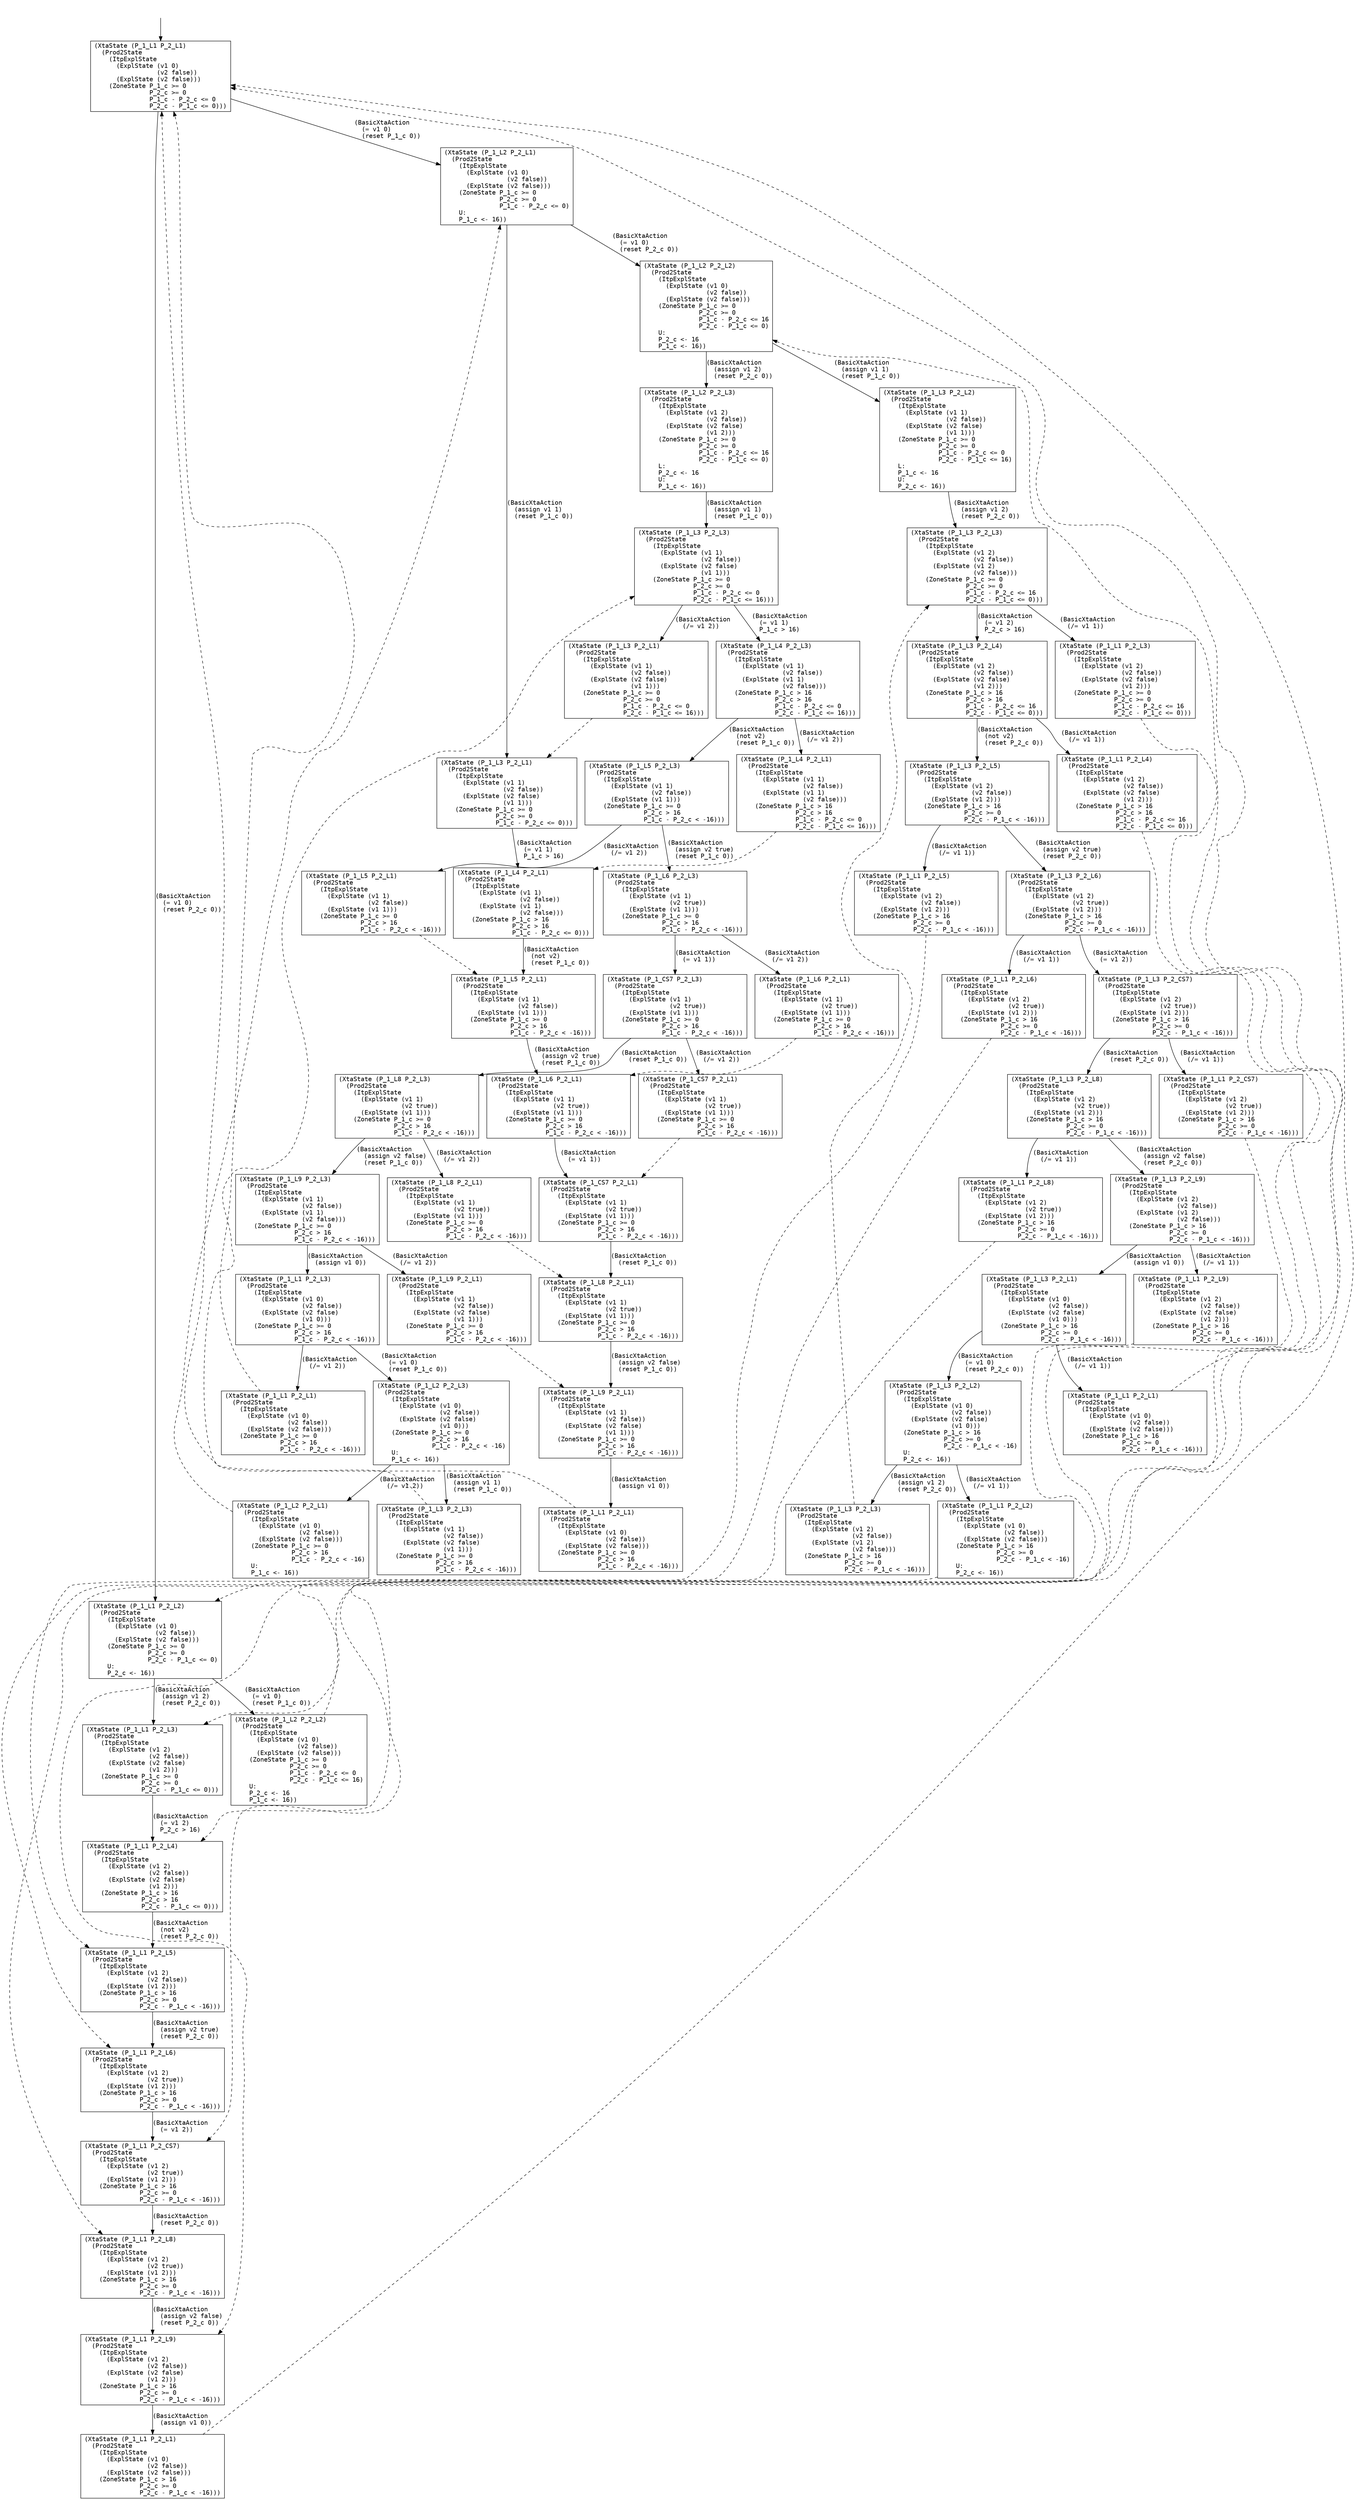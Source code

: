 digraph arg {
	label="";
		node_0 [label="(XtaState (P_1_L1 P_2_L1)\l  (Prod2State\l    (ItpExplState\l      (ExplState (v1 0)\l                 (v2 false))\l      (ExplState (v2 false)))\l    (ZoneState P_1_c >= 0\l               P_2_c >= 0\l               P_1_c - P_2_c <= 0\l               P_2_c - P_1_c <= 0)))\l",style="solid,filled",fontname="courier",fillcolor="#FFFFFF",color="#000000",shape=rectangle];
		node_1 [label="(XtaState (P_1_L2 P_2_L1)\l  (Prod2State\l    (ItpExplState\l      (ExplState (v1 0)\l                 (v2 false))\l      (ExplState (v2 false)))\l    (ZoneState P_1_c >= 0\l               P_2_c >= 0\l               P_1_c - P_2_c <= 0)\l    U:\l    P_1_c <- 16))\l",style="solid,filled",fontname="courier",fillcolor="#FFFFFF",color="#000000",shape=rectangle];
		node_4 [label="(XtaState (P_1_L2 P_2_L2)\l  (Prod2State\l    (ItpExplState\l      (ExplState (v1 0)\l                 (v2 false))\l      (ExplState (v2 false)))\l    (ZoneState P_1_c >= 0\l               P_2_c >= 0\l               P_1_c - P_2_c <= 16\l               P_2_c - P_1_c <= 0)\l    U:\l    P_2_c <- 16\l    P_1_c <- 16))\l",style="solid,filled",fontname="courier",fillcolor="#FFFFFF",color="#000000",shape=rectangle];
		node_8 [label="(XtaState (P_1_L3 P_2_L2)\l  (Prod2State\l    (ItpExplState\l      (ExplState (v1 1)\l                 (v2 false))\l      (ExplState (v2 false)\l                 (v1 1)))\l    (ZoneState P_1_c >= 0\l               P_2_c >= 0\l               P_1_c - P_2_c <= 0\l               P_2_c - P_1_c <= 16)\l    L:\l    P_1_c <- 16\l    U:\l    P_2_c <- 16))\l",style="solid,filled",fontname="courier",fillcolor="#FFFFFF",color="#000000",shape=rectangle];
		node_12 [label="(XtaState (P_1_L3 P_2_L3)\l  (Prod2State\l    (ItpExplState\l      (ExplState (v1 2)\l                 (v2 false))\l      (ExplState (v1 2)\l                 (v2 false)))\l    (ZoneState P_1_c >= 0\l               P_2_c >= 0\l               P_1_c - P_2_c <= 16\l               P_2_c - P_1_c <= 0)))\l",style="solid,filled",fontname="courier",fillcolor="#FFFFFF",color="#000000",shape=rectangle];
		node_16 [label="(XtaState (P_1_L1 P_2_L3)\l  (Prod2State\l    (ItpExplState\l      (ExplState (v1 2)\l                 (v2 false))\l      (ExplState (v2 false)\l                 (v1 2)))\l    (ZoneState P_1_c >= 0\l               P_2_c >= 0\l               P_1_c - P_2_c <= 16\l               P_2_c - P_1_c <= 0)))\l",style="solid,filled",fontname="courier",fillcolor="#FFFFFF",color="#000000",shape=rectangle];
		node_6 [label="(XtaState (P_1_L1 P_2_L3)\l  (Prod2State\l    (ItpExplState\l      (ExplState (v1 2)\l                 (v2 false))\l      (ExplState (v2 false)\l                 (v1 2)))\l    (ZoneState P_1_c >= 0\l               P_2_c >= 0\l               P_2_c - P_1_c <= 0)))\l",style="solid,filled",fontname="courier",fillcolor="#FFFFFF",color="#000000",shape=rectangle];
		node_10 [label="(XtaState (P_1_L1 P_2_L4)\l  (Prod2State\l    (ItpExplState\l      (ExplState (v1 2)\l                 (v2 false))\l      (ExplState (v2 false)\l                 (v1 2)))\l    (ZoneState P_1_c > 16\l               P_2_c > 16\l               P_2_c - P_1_c <= 0)))\l",style="solid,filled",fontname="courier",fillcolor="#FFFFFF",color="#000000",shape=rectangle];
		node_14 [label="(XtaState (P_1_L1 P_2_L5)\l  (Prod2State\l    (ItpExplState\l      (ExplState (v1 2)\l                 (v2 false))\l      (ExplState (v1 2)))\l    (ZoneState P_1_c > 16\l               P_2_c >= 0\l               P_2_c - P_1_c < -16)))\l",style="solid,filled",fontname="courier",fillcolor="#FFFFFF",color="#000000",shape=rectangle];
		node_20 [label="(XtaState (P_1_L1 P_2_L6)\l  (Prod2State\l    (ItpExplState\l      (ExplState (v1 2)\l                 (v2 true))\l      (ExplState (v1 2)))\l    (ZoneState P_1_c > 16\l               P_2_c >= 0\l               P_2_c - P_1_c < -16)))\l",style="solid,filled",fontname="courier",fillcolor="#FFFFFF",color="#000000",shape=rectangle];
		node_26 [label="(XtaState (P_1_L1 P_2_CS7)\l  (Prod2State\l    (ItpExplState\l      (ExplState (v1 2)\l                 (v2 true))\l      (ExplState (v1 2)))\l    (ZoneState P_1_c > 16\l               P_2_c >= 0\l               P_2_c - P_1_c < -16)))\l",style="solid,filled",fontname="courier",fillcolor="#FFFFFF",color="#000000",shape=rectangle];
		node_32 [label="(XtaState (P_1_L1 P_2_L8)\l  (Prod2State\l    (ItpExplState\l      (ExplState (v1 2)\l                 (v2 true))\l      (ExplState (v1 2)))\l    (ZoneState P_1_c > 16\l               P_2_c >= 0\l               P_2_c - P_1_c < -16)))\l",style="solid,filled",fontname="courier",fillcolor="#FFFFFF",color="#000000",shape=rectangle];
		node_38 [label="(XtaState (P_1_L1 P_2_L9)\l  (Prod2State\l    (ItpExplState\l      (ExplState (v1 2)\l                 (v2 false))\l      (ExplState (v2 false)\l                 (v1 2)))\l    (ZoneState P_1_c > 16\l               P_2_c >= 0\l               P_2_c - P_1_c < -16)))\l",style="solid,filled",fontname="courier",fillcolor="#FFFFFF",color="#000000",shape=rectangle];
		node_44 [label="(XtaState (P_1_L1 P_2_L1)\l  (Prod2State\l    (ItpExplState\l      (ExplState (v1 0)\l                 (v2 false))\l      (ExplState (v2 false)))\l    (ZoneState P_1_c > 16\l               P_2_c >= 0\l               P_2_c - P_1_c < -16)))\l",style="solid,filled",fontname="courier",fillcolor="#FFFFFF",color="#000000",shape=rectangle];
		node_17 [label="(XtaState (P_1_L3 P_2_L4)\l  (Prod2State\l    (ItpExplState\l      (ExplState (v1 2)\l                 (v2 false))\l      (ExplState (v2 false)\l                 (v1 2)))\l    (ZoneState P_1_c > 16\l               P_2_c > 16\l               P_1_c - P_2_c <= 16\l               P_2_c - P_1_c <= 0)))\l",style="solid,filled",fontname="courier",fillcolor="#FFFFFF",color="#000000",shape=rectangle];
		node_23 [label="(XtaState (P_1_L3 P_2_L5)\l  (Prod2State\l    (ItpExplState\l      (ExplState (v1 2)\l                 (v2 false))\l      (ExplState (v1 2)))\l    (ZoneState P_1_c > 16\l               P_2_c >= 0\l               P_2_c - P_1_c < -16)))\l",style="solid,filled",fontname="courier",fillcolor="#FFFFFF",color="#000000",shape=rectangle];
		node_28 [label="(XtaState (P_1_L1 P_2_L5)\l  (Prod2State\l    (ItpExplState\l      (ExplState (v1 2)\l                 (v2 false))\l      (ExplState (v1 2)))\l    (ZoneState P_1_c > 16\l               P_2_c >= 0\l               P_2_c - P_1_c < -16)))\l",style="solid,filled",fontname="courier",fillcolor="#FFFFFF",color="#000000",shape=rectangle];
		node_29 [label="(XtaState (P_1_L3 P_2_L6)\l  (Prod2State\l    (ItpExplState\l      (ExplState (v1 2)\l                 (v2 true))\l      (ExplState (v1 2)))\l    (ZoneState P_1_c > 16\l               P_2_c >= 0\l               P_2_c - P_1_c < -16)))\l",style="solid,filled",fontname="courier",fillcolor="#FFFFFF",color="#000000",shape=rectangle];
		node_35 [label="(XtaState (P_1_L3 P_2_CS7)\l  (Prod2State\l    (ItpExplState\l      (ExplState (v1 2)\l                 (v2 true))\l      (ExplState (v1 2)))\l    (ZoneState P_1_c > 16\l               P_2_c >= 0\l               P_2_c - P_1_c < -16)))\l",style="solid,filled",fontname="courier",fillcolor="#FFFFFF",color="#000000",shape=rectangle];
		node_40 [label="(XtaState (P_1_L1 P_2_CS7)\l  (Prod2State\l    (ItpExplState\l      (ExplState (v1 2)\l                 (v2 true))\l      (ExplState (v1 2)))\l    (ZoneState P_1_c > 16\l               P_2_c >= 0\l               P_2_c - P_1_c < -16)))\l",style="solid,filled",fontname="courier",fillcolor="#FFFFFF",color="#000000",shape=rectangle];
		node_41 [label="(XtaState (P_1_L3 P_2_L8)\l  (Prod2State\l    (ItpExplState\l      (ExplState (v1 2)\l                 (v2 true))\l      (ExplState (v1 2)))\l    (ZoneState P_1_c > 16\l               P_2_c >= 0\l               P_2_c - P_1_c < -16)))\l",style="solid,filled",fontname="courier",fillcolor="#FFFFFF",color="#000000",shape=rectangle];
		node_45 [label="(XtaState (P_1_L1 P_2_L8)\l  (Prod2State\l    (ItpExplState\l      (ExplState (v1 2)\l                 (v2 true))\l      (ExplState (v1 2)))\l    (ZoneState P_1_c > 16\l               P_2_c >= 0\l               P_2_c - P_1_c < -16)))\l",style="solid,filled",fontname="courier",fillcolor="#FFFFFF",color="#000000",shape=rectangle];
		node_46 [label="(XtaState (P_1_L3 P_2_L9)\l  (Prod2State\l    (ItpExplState\l      (ExplState (v1 2)\l                 (v2 false))\l      (ExplState (v1 2)\l                 (v2 false)))\l    (ZoneState P_1_c > 16\l               P_2_c >= 0\l               P_2_c - P_1_c < -16)))\l",style="solid,filled",fontname="courier",fillcolor="#FFFFFF",color="#000000",shape=rectangle];
		node_49 [label="(XtaState (P_1_L1 P_2_L9)\l  (Prod2State\l    (ItpExplState\l      (ExplState (v1 2)\l                 (v2 false))\l      (ExplState (v2 false)\l                 (v1 2)))\l    (ZoneState P_1_c > 16\l               P_2_c >= 0\l               P_2_c - P_1_c < -16)))\l",style="solid,filled",fontname="courier",fillcolor="#FFFFFF",color="#000000",shape=rectangle];
		node_50 [label="(XtaState (P_1_L3 P_2_L1)\l  (Prod2State\l    (ItpExplState\l      (ExplState (v1 0)\l                 (v2 false))\l      (ExplState (v2 false)\l                 (v1 0)))\l    (ZoneState P_1_c > 16\l               P_2_c >= 0\l               P_2_c - P_1_c < -16)))\l",style="solid,filled",fontname="courier",fillcolor="#FFFFFF",color="#000000",shape=rectangle];
		node_53 [label="(XtaState (P_1_L1 P_2_L1)\l  (Prod2State\l    (ItpExplState\l      (ExplState (v1 0)\l                 (v2 false))\l      (ExplState (v2 false)))\l    (ZoneState P_1_c > 16\l               P_2_c >= 0\l               P_2_c - P_1_c < -16)))\l",style="solid,filled",fontname="courier",fillcolor="#FFFFFF",color="#000000",shape=rectangle];
		node_54 [label="(XtaState (P_1_L3 P_2_L2)\l  (Prod2State\l    (ItpExplState\l      (ExplState (v1 0)\l                 (v2 false))\l      (ExplState (v2 false)\l                 (v1 0)))\l    (ZoneState P_1_c > 16\l               P_2_c >= 0\l               P_2_c - P_1_c < -16)\l    U:\l    P_2_c <- 16))\l",style="solid,filled",fontname="courier",fillcolor="#FFFFFF",color="#000000",shape=rectangle];
		node_57 [label="(XtaState (P_1_L1 P_2_L2)\l  (Prod2State\l    (ItpExplState\l      (ExplState (v1 0)\l                 (v2 false))\l      (ExplState (v2 false)))\l    (ZoneState P_1_c > 16\l               P_2_c >= 0\l               P_2_c - P_1_c < -16)\l    U:\l    P_2_c <- 16))\l",style="solid,filled",fontname="courier",fillcolor="#FFFFFF",color="#000000",shape=rectangle];
		node_2 [label="(XtaState (P_1_L1 P_2_L2)\l  (Prod2State\l    (ItpExplState\l      (ExplState (v1 0)\l                 (v2 false))\l      (ExplState (v2 false)))\l    (ZoneState P_1_c >= 0\l               P_2_c >= 0\l               P_2_c - P_1_c <= 0)\l    U:\l    P_2_c <- 16))\l",style="solid,filled",fontname="courier",fillcolor="#FFFFFF",color="#000000",shape=rectangle];
		node_5 [label="(XtaState (P_1_L2 P_2_L2)\l  (Prod2State\l    (ItpExplState\l      (ExplState (v1 0)\l                 (v2 false))\l      (ExplState (v2 false)))\l    (ZoneState P_1_c >= 0\l               P_2_c >= 0\l               P_1_c - P_2_c <= 0\l               P_2_c - P_1_c <= 16)\l    U:\l    P_2_c <- 16\l    P_1_c <- 16))\l",style="solid,filled",fontname="courier",fillcolor="#FFFFFF",color="#000000",shape=rectangle];
		node_58 [label="(XtaState (P_1_L3 P_2_L3)\l  (Prod2State\l    (ItpExplState\l      (ExplState (v1 2)\l                 (v2 false))\l      (ExplState (v1 2)\l                 (v2 false)))\l    (ZoneState P_1_c > 16\l               P_2_c >= 0\l               P_2_c - P_1_c < -16)))\l",style="solid,filled",fontname="courier",fillcolor="#FFFFFF",color="#000000",shape=rectangle];
		node_34 [label="(XtaState (P_1_L1 P_2_L6)\l  (Prod2State\l    (ItpExplState\l      (ExplState (v1 2)\l                 (v2 true))\l      (ExplState (v1 2)))\l    (ZoneState P_1_c > 16\l               P_2_c >= 0\l               P_2_c - P_1_c < -16)))\l",style="solid,filled",fontname="courier",fillcolor="#FFFFFF",color="#000000",shape=rectangle];
		node_22 [label="(XtaState (P_1_L1 P_2_L4)\l  (Prod2State\l    (ItpExplState\l      (ExplState (v1 2)\l                 (v2 false))\l      (ExplState (v2 false)\l                 (v1 2)))\l    (ZoneState P_1_c > 16\l               P_2_c > 16\l               P_1_c - P_2_c <= 16\l               P_2_c - P_1_c <= 0)))\l",style="solid,filled",fontname="courier",fillcolor="#FFFFFF",color="#000000",shape=rectangle];
		node_9 [label="(XtaState (P_1_L2 P_2_L3)\l  (Prod2State\l    (ItpExplState\l      (ExplState (v1 2)\l                 (v2 false))\l      (ExplState (v2 false)\l                 (v1 2)))\l    (ZoneState P_1_c >= 0\l               P_2_c >= 0\l               P_1_c - P_2_c <= 16\l               P_2_c - P_1_c <= 0)\l    L:\l    P_2_c <- 16\l    U:\l    P_1_c <- 16))\l",style="solid,filled",fontname="courier",fillcolor="#FFFFFF",color="#000000",shape=rectangle];
		node_13 [label="(XtaState (P_1_L3 P_2_L3)\l  (Prod2State\l    (ItpExplState\l      (ExplState (v1 1)\l                 (v2 false))\l      (ExplState (v2 false)\l                 (v1 1)))\l    (ZoneState P_1_c >= 0\l               P_2_c >= 0\l               P_1_c - P_2_c <= 0\l               P_2_c - P_1_c <= 16)))\l",style="solid,filled",fontname="courier",fillcolor="#FFFFFF",color="#000000",shape=rectangle];
		node_18 [label="(XtaState (P_1_L4 P_2_L3)\l  (Prod2State\l    (ItpExplState\l      (ExplState (v1 1)\l                 (v2 false))\l      (ExplState (v1 1)\l                 (v2 false)))\l    (ZoneState P_1_c > 16\l               P_2_c > 16\l               P_1_c - P_2_c <= 0\l               P_2_c - P_1_c <= 16)))\l",style="solid,filled",fontname="courier",fillcolor="#FFFFFF",color="#000000",shape=rectangle];
		node_25 [label="(XtaState (P_1_L4 P_2_L1)\l  (Prod2State\l    (ItpExplState\l      (ExplState (v1 1)\l                 (v2 false))\l      (ExplState (v1 1)\l                 (v2 false)))\l    (ZoneState P_1_c > 16\l               P_2_c > 16\l               P_1_c - P_2_c <= 0\l               P_2_c - P_1_c <= 16)))\l",style="solid,filled",fontname="courier",fillcolor="#FFFFFF",color="#000000",shape=rectangle];
		node_7 [label="(XtaState (P_1_L4 P_2_L1)\l  (Prod2State\l    (ItpExplState\l      (ExplState (v1 1)\l                 (v2 false))\l      (ExplState (v1 1)\l                 (v2 false)))\l    (ZoneState P_1_c > 16\l               P_2_c > 16\l               P_1_c - P_2_c <= 0)))\l",style="solid,filled",fontname="courier",fillcolor="#FFFFFF",color="#000000",shape=rectangle];
		node_11 [label="(XtaState (P_1_L5 P_2_L1)\l  (Prod2State\l    (ItpExplState\l      (ExplState (v1 1)\l                 (v2 false))\l      (ExplState (v1 1)))\l    (ZoneState P_1_c >= 0\l               P_2_c > 16\l               P_1_c - P_2_c < -16)))\l",style="solid,filled",fontname="courier",fillcolor="#FFFFFF",color="#000000",shape=rectangle];
		node_15 [label="(XtaState (P_1_L6 P_2_L1)\l  (Prod2State\l    (ItpExplState\l      (ExplState (v1 1)\l                 (v2 true))\l      (ExplState (v1 1)))\l    (ZoneState P_1_c >= 0\l               P_2_c > 16\l               P_1_c - P_2_c < -16)))\l",style="solid,filled",fontname="courier",fillcolor="#FFFFFF",color="#000000",shape=rectangle];
		node_21 [label="(XtaState (P_1_CS7 P_2_L1)\l  (Prod2State\l    (ItpExplState\l      (ExplState (v1 1)\l                 (v2 true))\l      (ExplState (v1 1)))\l    (ZoneState P_1_c >= 0\l               P_2_c > 16\l               P_1_c - P_2_c < -16)))\l",style="solid,filled",fontname="courier",fillcolor="#FFFFFF",color="#000000",shape=rectangle];
		node_27 [label="(XtaState (P_1_L8 P_2_L1)\l  (Prod2State\l    (ItpExplState\l      (ExplState (v1 1)\l                 (v2 true))\l      (ExplState (v1 1)))\l    (ZoneState P_1_c >= 0\l               P_2_c > 16\l               P_1_c - P_2_c < -16)))\l",style="solid,filled",fontname="courier",fillcolor="#FFFFFF",color="#000000",shape=rectangle];
		node_33 [label="(XtaState (P_1_L9 P_2_L1)\l  (Prod2State\l    (ItpExplState\l      (ExplState (v1 1)\l                 (v2 false))\l      (ExplState (v2 false)\l                 (v1 1)))\l    (ZoneState P_1_c >= 0\l               P_2_c > 16\l               P_1_c - P_2_c < -16)))\l",style="solid,filled",fontname="courier",fillcolor="#FFFFFF",color="#000000",shape=rectangle];
		node_39 [label="(XtaState (P_1_L1 P_2_L1)\l  (Prod2State\l    (ItpExplState\l      (ExplState (v1 0)\l                 (v2 false))\l      (ExplState (v2 false)))\l    (ZoneState P_1_c >= 0\l               P_2_c > 16\l               P_1_c - P_2_c < -16)))\l",style="solid,filled",fontname="courier",fillcolor="#FFFFFF",color="#000000",shape=rectangle];
		node_24 [label="(XtaState (P_1_L5 P_2_L3)\l  (Prod2State\l    (ItpExplState\l      (ExplState (v1 1)\l                 (v2 false))\l      (ExplState (v1 1)))\l    (ZoneState P_1_c >= 0\l               P_2_c > 16\l               P_1_c - P_2_c < -16)))\l",style="solid,filled",fontname="courier",fillcolor="#FFFFFF",color="#000000",shape=rectangle];
		node_31 [label="(XtaState (P_1_L5 P_2_L1)\l  (Prod2State\l    (ItpExplState\l      (ExplState (v1 1)\l                 (v2 false))\l      (ExplState (v1 1)))\l    (ZoneState P_1_c >= 0\l               P_2_c > 16\l               P_1_c - P_2_c < -16)))\l",style="solid,filled",fontname="courier",fillcolor="#FFFFFF",color="#000000",shape=rectangle];
		node_30 [label="(XtaState (P_1_L6 P_2_L3)\l  (Prod2State\l    (ItpExplState\l      (ExplState (v1 1)\l                 (v2 true))\l      (ExplState (v1 1)))\l    (ZoneState P_1_c >= 0\l               P_2_c > 16\l               P_1_c - P_2_c < -16)))\l",style="solid,filled",fontname="courier",fillcolor="#FFFFFF",color="#000000",shape=rectangle];
		node_37 [label="(XtaState (P_1_L6 P_2_L1)\l  (Prod2State\l    (ItpExplState\l      (ExplState (v1 1)\l                 (v2 true))\l      (ExplState (v1 1)))\l    (ZoneState P_1_c >= 0\l               P_2_c > 16\l               P_1_c - P_2_c < -16)))\l",style="solid,filled",fontname="courier",fillcolor="#FFFFFF",color="#000000",shape=rectangle];
		node_36 [label="(XtaState (P_1_CS7 P_2_L3)\l  (Prod2State\l    (ItpExplState\l      (ExplState (v1 1)\l                 (v2 true))\l      (ExplState (v1 1)))\l    (ZoneState P_1_c >= 0\l               P_2_c > 16\l               P_1_c - P_2_c < -16)))\l",style="solid,filled",fontname="courier",fillcolor="#FFFFFF",color="#000000",shape=rectangle];
		node_42 [label="(XtaState (P_1_L8 P_2_L3)\l  (Prod2State\l    (ItpExplState\l      (ExplState (v1 1)\l                 (v2 true))\l      (ExplState (v1 1)))\l    (ZoneState P_1_c >= 0\l               P_2_c > 16\l               P_1_c - P_2_c < -16)))\l",style="solid,filled",fontname="courier",fillcolor="#FFFFFF",color="#000000",shape=rectangle];
		node_48 [label="(XtaState (P_1_L8 P_2_L1)\l  (Prod2State\l    (ItpExplState\l      (ExplState (v1 1)\l                 (v2 true))\l      (ExplState (v1 1)))\l    (ZoneState P_1_c >= 0\l               P_2_c > 16\l               P_1_c - P_2_c < -16)))\l",style="solid,filled",fontname="courier",fillcolor="#FFFFFF",color="#000000",shape=rectangle];
		node_47 [label="(XtaState (P_1_L9 P_2_L3)\l  (Prod2State\l    (ItpExplState\l      (ExplState (v1 1)\l                 (v2 false))\l      (ExplState (v1 1)\l                 (v2 false)))\l    (ZoneState P_1_c >= 0\l               P_2_c > 16\l               P_1_c - P_2_c < -16)))\l",style="solid,filled",fontname="courier",fillcolor="#FFFFFF",color="#000000",shape=rectangle];
		node_51 [label="(XtaState (P_1_L1 P_2_L3)\l  (Prod2State\l    (ItpExplState\l      (ExplState (v1 0)\l                 (v2 false))\l      (ExplState (v2 false)\l                 (v1 0)))\l    (ZoneState P_1_c >= 0\l               P_2_c > 16\l               P_1_c - P_2_c < -16)))\l",style="solid,filled",fontname="courier",fillcolor="#FFFFFF",color="#000000",shape=rectangle];
		node_56 [label="(XtaState (P_1_L1 P_2_L1)\l  (Prod2State\l    (ItpExplState\l      (ExplState (v1 0)\l                 (v2 false))\l      (ExplState (v2 false)))\l    (ZoneState P_1_c >= 0\l               P_2_c > 16\l               P_1_c - P_2_c < -16)))\l",style="solid,filled",fontname="courier",fillcolor="#FFFFFF",color="#000000",shape=rectangle];
		node_55 [label="(XtaState (P_1_L2 P_2_L3)\l  (Prod2State\l    (ItpExplState\l      (ExplState (v1 0)\l                 (v2 false))\l      (ExplState (v2 false)\l                 (v1 0)))\l    (ZoneState P_1_c >= 0\l               P_2_c > 16\l               P_1_c - P_2_c < -16)\l    U:\l    P_1_c <- 16))\l",style="solid,filled",fontname="courier",fillcolor="#FFFFFF",color="#000000",shape=rectangle];
		node_59 [label="(XtaState (P_1_L3 P_2_L3)\l  (Prod2State\l    (ItpExplState\l      (ExplState (v1 1)\l                 (v2 false))\l      (ExplState (v2 false)\l                 (v1 1)))\l    (ZoneState P_1_c >= 0\l               P_2_c > 16\l               P_1_c - P_2_c < -16)))\l",style="solid,filled",fontname="courier",fillcolor="#FFFFFF",color="#000000",shape=rectangle];
		node_60 [label="(XtaState (P_1_L2 P_2_L1)\l  (Prod2State\l    (ItpExplState\l      (ExplState (v1 0)\l                 (v2 false))\l      (ExplState (v2 false)))\l    (ZoneState P_1_c >= 0\l               P_2_c > 16\l               P_1_c - P_2_c < -16)\l    U:\l    P_1_c <- 16))\l",style="solid,filled",fontname="courier",fillcolor="#FFFFFF",color="#000000",shape=rectangle];
		node_52 [label="(XtaState (P_1_L9 P_2_L1)\l  (Prod2State\l    (ItpExplState\l      (ExplState (v1 1)\l                 (v2 false))\l      (ExplState (v2 false)\l                 (v1 1)))\l    (ZoneState P_1_c >= 0\l               P_2_c > 16\l               P_1_c - P_2_c < -16)))\l",style="solid,filled",fontname="courier",fillcolor="#FFFFFF",color="#000000",shape=rectangle];
		node_43 [label="(XtaState (P_1_CS7 P_2_L1)\l  (Prod2State\l    (ItpExplState\l      (ExplState (v1 1)\l                 (v2 true))\l      (ExplState (v1 1)))\l    (ZoneState P_1_c >= 0\l               P_2_c > 16\l               P_1_c - P_2_c < -16)))\l",style="solid,filled",fontname="courier",fillcolor="#FFFFFF",color="#000000",shape=rectangle];
		node_19 [label="(XtaState (P_1_L3 P_2_L1)\l  (Prod2State\l    (ItpExplState\l      (ExplState (v1 1)\l                 (v2 false))\l      (ExplState (v2 false)\l                 (v1 1)))\l    (ZoneState P_1_c >= 0\l               P_2_c >= 0\l               P_1_c - P_2_c <= 0\l               P_2_c - P_1_c <= 16)))\l",style="solid,filled",fontname="courier",fillcolor="#FFFFFF",color="#000000",shape=rectangle];
		node_3 [label="(XtaState (P_1_L3 P_2_L1)\l  (Prod2State\l    (ItpExplState\l      (ExplState (v1 1)\l                 (v2 false))\l      (ExplState (v2 false)\l                 (v1 1)))\l    (ZoneState P_1_c >= 0\l               P_2_c >= 0\l               P_1_c - P_2_c <= 0)))\l",style="solid,filled",fontname="courier",fillcolor="#FFFFFF",color="#000000",shape=rectangle];
		phantom_init0 [label="\n",style="solid,filled",fillcolor="#FFFFFF",color="#FFFFFF",shape=ellipse];
	node_0 -> node_1 [label="(BasicXtaAction\l  (= v1 0)\l  (reset P_1_c 0))\l",color="#000000",style=solid,fontname="courier"];
	node_0 -> node_2 [label="(BasicXtaAction\l  (= v1 0)\l  (reset P_2_c 0))\l",color="#000000",style=solid,fontname="courier"];
	node_1 -> node_4 [label="(BasicXtaAction\l  (= v1 0)\l  (reset P_2_c 0))\l",color="#000000",style=solid,fontname="courier"];
	node_1 -> node_3 [label="(BasicXtaAction\l  (assign v1 1)\l  (reset P_1_c 0))\l",color="#000000",style=solid,fontname="courier"];
	node_4 -> node_8 [label="(BasicXtaAction\l  (assign v1 1)\l  (reset P_1_c 0))\l",color="#000000",style=solid,fontname="courier"];
	node_4 -> node_9 [label="(BasicXtaAction\l  (assign v1 2)\l  (reset P_2_c 0))\l",color="#000000",style=solid,fontname="courier"];
	node_8 -> node_12 [label="(BasicXtaAction\l  (assign v1 2)\l  (reset P_2_c 0))\l",color="#000000",style=solid,fontname="courier"];
	node_12 -> node_16 [label="(BasicXtaAction\l  (/= v1 1))\l",color="#000000",style=solid,fontname="courier"];
	node_12 -> node_17 [label="(BasicXtaAction\l  (= v1 2)\l  P_2_c > 16)\l",color="#000000",style=solid,fontname="courier"];
	node_16 -> node_6 [label="\n",color="#000000",style=dashed,weight="0"];
	node_6 -> node_10 [label="(BasicXtaAction\l  (= v1 2)\l  P_2_c > 16)\l",color="#000000",style=solid,fontname="courier"];
	node_10 -> node_14 [label="(BasicXtaAction\l  (not v2)\l  (reset P_2_c 0))\l",color="#000000",style=solid,fontname="courier"];
	node_14 -> node_20 [label="(BasicXtaAction\l  (assign v2 true)\l  (reset P_2_c 0))\l",color="#000000",style=solid,fontname="courier"];
	node_20 -> node_26 [label="(BasicXtaAction\l  (= v1 2))\l",color="#000000",style=solid,fontname="courier"];
	node_26 -> node_32 [label="(BasicXtaAction\l  (reset P_2_c 0))\l",color="#000000",style=solid,fontname="courier"];
	node_32 -> node_38 [label="(BasicXtaAction\l  (assign v2 false)\l  (reset P_2_c 0))\l",color="#000000",style=solid,fontname="courier"];
	node_38 -> node_44 [label="(BasicXtaAction\l  (assign v1 0))\l",color="#000000",style=solid,fontname="courier"];
	node_44 -> node_0 [label="\n",color="#000000",style=dashed,weight="0"];
	node_17 -> node_23 [label="(BasicXtaAction\l  (not v2)\l  (reset P_2_c 0))\l",color="#000000",style=solid,fontname="courier"];
	node_17 -> node_22 [label="(BasicXtaAction\l  (/= v1 1))\l",color="#000000",style=solid,fontname="courier"];
	node_23 -> node_28 [label="(BasicXtaAction\l  (/= v1 1))\l",color="#000000",style=solid,fontname="courier"];
	node_23 -> node_29 [label="(BasicXtaAction\l  (assign v2 true)\l  (reset P_2_c 0))\l",color="#000000",style=solid,fontname="courier"];
	node_28 -> node_14 [label="\n",color="#000000",style=dashed,weight="0"];
	node_29 -> node_35 [label="(BasicXtaAction\l  (= v1 2))\l",color="#000000",style=solid,fontname="courier"];
	node_29 -> node_34 [label="(BasicXtaAction\l  (/= v1 1))\l",color="#000000",style=solid,fontname="courier"];
	node_35 -> node_40 [label="(BasicXtaAction\l  (/= v1 1))\l",color="#000000",style=solid,fontname="courier"];
	node_35 -> node_41 [label="(BasicXtaAction\l  (reset P_2_c 0))\l",color="#000000",style=solid,fontname="courier"];
	node_40 -> node_26 [label="\n",color="#000000",style=dashed,weight="0"];
	node_41 -> node_45 [label="(BasicXtaAction\l  (/= v1 1))\l",color="#000000",style=solid,fontname="courier"];
	node_41 -> node_46 [label="(BasicXtaAction\l  (assign v2 false)\l  (reset P_2_c 0))\l",color="#000000",style=solid,fontname="courier"];
	node_45 -> node_32 [label="\n",color="#000000",style=dashed,weight="0"];
	node_46 -> node_49 [label="(BasicXtaAction\l  (/= v1 1))\l",color="#000000",style=solid,fontname="courier"];
	node_46 -> node_50 [label="(BasicXtaAction\l  (assign v1 0))\l",color="#000000",style=solid,fontname="courier"];
	node_49 -> node_38 [label="\n",color="#000000",style=dashed,weight="0"];
	node_50 -> node_53 [label="(BasicXtaAction\l  (/= v1 1))\l",color="#000000",style=solid,fontname="courier"];
	node_50 -> node_54 [label="(BasicXtaAction\l  (= v1 0)\l  (reset P_2_c 0))\l",color="#000000",style=solid,fontname="courier"];
	node_53 -> node_0 [label="\n",color="#000000",style=dashed,weight="0"];
	node_54 -> node_57 [label="(BasicXtaAction\l  (/= v1 1))\l",color="#000000",style=solid,fontname="courier"];
	node_54 -> node_58 [label="(BasicXtaAction\l  (assign v1 2)\l  (reset P_2_c 0))\l",color="#000000",style=solid,fontname="courier"];
	node_57 -> node_2 [label="\n",color="#000000",style=dashed,weight="0"];
	node_2 -> node_6 [label="(BasicXtaAction\l  (assign v1 2)\l  (reset P_2_c 0))\l",color="#000000",style=solid,fontname="courier"];
	node_2 -> node_5 [label="(BasicXtaAction\l  (= v1 0)\l  (reset P_1_c 0))\l",color="#000000",style=solid,fontname="courier"];
	node_5 -> node_4 [label="\n",color="#000000",style=dashed,weight="0"];
	node_58 -> node_12 [label="\n",color="#000000",style=dashed,weight="0"];
	node_34 -> node_20 [label="\n",color="#000000",style=dashed,weight="0"];
	node_22 -> node_10 [label="\n",color="#000000",style=dashed,weight="0"];
	node_9 -> node_13 [label="(BasicXtaAction\l  (assign v1 1)\l  (reset P_1_c 0))\l",color="#000000",style=solid,fontname="courier"];
	node_13 -> node_18 [label="(BasicXtaAction\l  (= v1 1)\l  P_1_c > 16)\l",color="#000000",style=solid,fontname="courier"];
	node_13 -> node_19 [label="(BasicXtaAction\l  (/= v1 2))\l",color="#000000",style=solid,fontname="courier"];
	node_18 -> node_25 [label="(BasicXtaAction\l  (/= v1 2))\l",color="#000000",style=solid,fontname="courier"];
	node_18 -> node_24 [label="(BasicXtaAction\l  (not v2)\l  (reset P_1_c 0))\l",color="#000000",style=solid,fontname="courier"];
	node_25 -> node_7 [label="\n",color="#000000",style=dashed,weight="0"];
	node_7 -> node_11 [label="(BasicXtaAction\l  (not v2)\l  (reset P_1_c 0))\l",color="#000000",style=solid,fontname="courier"];
	node_11 -> node_15 [label="(BasicXtaAction\l  (assign v2 true)\l  (reset P_1_c 0))\l",color="#000000",style=solid,fontname="courier"];
	node_15 -> node_21 [label="(BasicXtaAction\l  (= v1 1))\l",color="#000000",style=solid,fontname="courier"];
	node_21 -> node_27 [label="(BasicXtaAction\l  (reset P_1_c 0))\l",color="#000000",style=solid,fontname="courier"];
	node_27 -> node_33 [label="(BasicXtaAction\l  (assign v2 false)\l  (reset P_1_c 0))\l",color="#000000",style=solid,fontname="courier"];
	node_33 -> node_39 [label="(BasicXtaAction\l  (assign v1 0))\l",color="#000000",style=solid,fontname="courier"];
	node_39 -> node_0 [label="\n",color="#000000",style=dashed,weight="0"];
	node_24 -> node_31 [label="(BasicXtaAction\l  (/= v1 2))\l",color="#000000",style=solid,fontname="courier"];
	node_24 -> node_30 [label="(BasicXtaAction\l  (assign v2 true)\l  (reset P_1_c 0))\l",color="#000000",style=solid,fontname="courier"];
	node_31 -> node_11 [label="\n",color="#000000",style=dashed,weight="0"];
	node_30 -> node_37 [label="(BasicXtaAction\l  (/= v1 2))\l",color="#000000",style=solid,fontname="courier"];
	node_30 -> node_36 [label="(BasicXtaAction\l  (= v1 1))\l",color="#000000",style=solid,fontname="courier"];
	node_37 -> node_15 [label="\n",color="#000000",style=dashed,weight="0"];
	node_36 -> node_42 [label="(BasicXtaAction\l  (reset P_1_c 0))\l",color="#000000",style=solid,fontname="courier"];
	node_36 -> node_43 [label="(BasicXtaAction\l  (/= v1 2))\l",color="#000000",style=solid,fontname="courier"];
	node_42 -> node_48 [label="(BasicXtaAction\l  (/= v1 2))\l",color="#000000",style=solid,fontname="courier"];
	node_42 -> node_47 [label="(BasicXtaAction\l  (assign v2 false)\l  (reset P_1_c 0))\l",color="#000000",style=solid,fontname="courier"];
	node_48 -> node_27 [label="\n",color="#000000",style=dashed,weight="0"];
	node_47 -> node_51 [label="(BasicXtaAction\l  (assign v1 0))\l",color="#000000",style=solid,fontname="courier"];
	node_47 -> node_52 [label="(BasicXtaAction\l  (/= v1 2))\l",color="#000000",style=solid,fontname="courier"];
	node_51 -> node_56 [label="(BasicXtaAction\l  (/= v1 2))\l",color="#000000",style=solid,fontname="courier"];
	node_51 -> node_55 [label="(BasicXtaAction\l  (= v1 0)\l  (reset P_1_c 0))\l",color="#000000",style=solid,fontname="courier"];
	node_56 -> node_0 [label="\n",color="#000000",style=dashed,weight="0"];
	node_55 -> node_59 [label="(BasicXtaAction\l  (assign v1 1)\l  (reset P_1_c 0))\l",color="#000000",style=solid,fontname="courier"];
	node_55 -> node_60 [label="(BasicXtaAction\l  (/= v1 2))\l",color="#000000",style=solid,fontname="courier"];
	node_59 -> node_13 [label="\n",color="#000000",style=dashed,weight="0"];
	node_60 -> node_1 [label="\n",color="#000000",style=dashed,weight="0"];
	node_52 -> node_33 [label="\n",color="#000000",style=dashed,weight="0"];
	node_43 -> node_21 [label="\n",color="#000000",style=dashed,weight="0"];
	node_19 -> node_3 [label="\n",color="#000000",style=dashed,weight="0"];
	node_3 -> node_7 [label="(BasicXtaAction\l  (= v1 1)\l  P_1_c > 16)\l",color="#000000",style=solid,fontname="courier"];
	phantom_init0 -> node_0 [label="\n",color="#000000",style=solid];
}